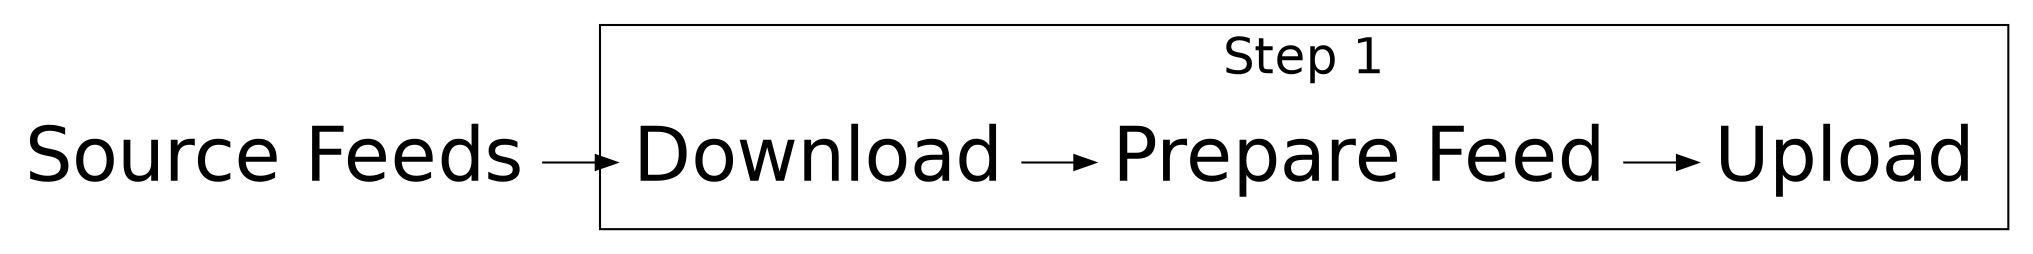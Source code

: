 digraph {
  newrank=true
  rankdir=LR
  fontsize=24
  fontname=Helvetica

  node [shape=none fontsize=36 fontname=Helvetica]

  subgraph cluster_s1 {
    label="Step 1"
    node [penwidth=0 image="machine.png"]
    Download -> "Prepare Feed" -> Upload
  }

  "Source Feeds" -> Download
}
